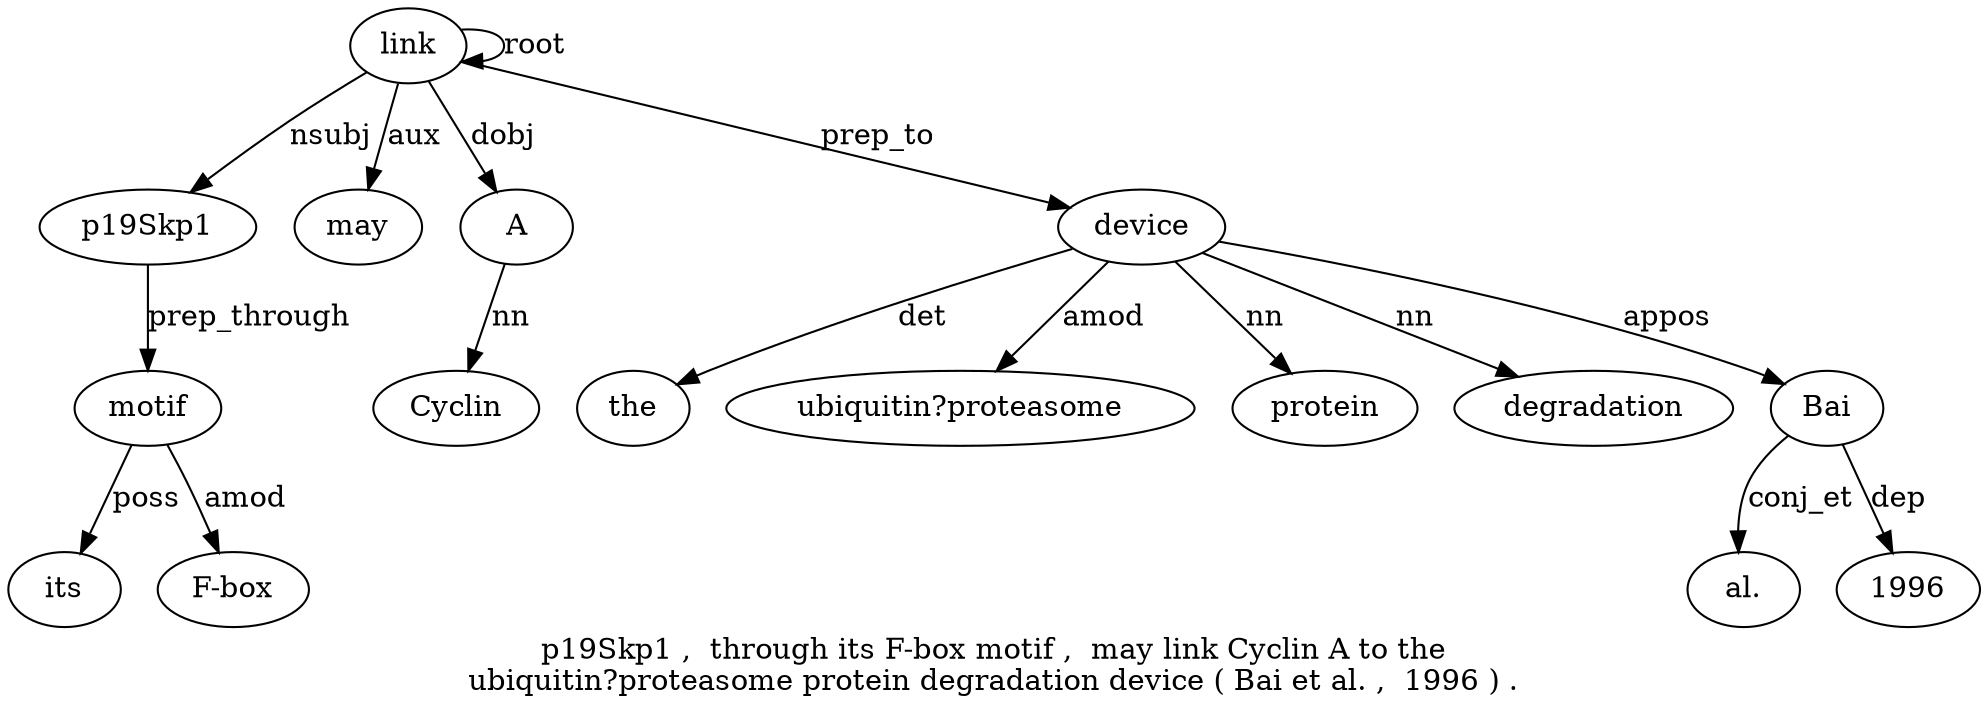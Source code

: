 digraph "p19Skp1 ,  through its F-box motif ,  may link Cyclin A to the ubiquitin?proteasome protein degradation device ( Bai et al. ,  1996 ) ." {
label="p19Skp1 ,  through its F-box motif ,  may link Cyclin A to the
ubiquitin?proteasome protein degradation device ( Bai et al. ,  1996 ) .";
link9 [style=filled, fillcolor=white, label=link];
p19Skp1 [style=filled, fillcolor=white, label=p19Skp1];
link9 -> p19Skp1  [label=nsubj];
motif6 [style=filled, fillcolor=white, label=motif];
its4 [style=filled, fillcolor=white, label=its];
motif6 -> its4  [label=poss];
"F-box5" [style=filled, fillcolor=white, label="F-box"];
motif6 -> "F-box5"  [label=amod];
p19Skp1 -> motif6  [label=prep_through];
may8 [style=filled, fillcolor=white, label=may];
link9 -> may8  [label=aux];
link9 -> link9  [label=root];
A11 [style=filled, fillcolor=white, label=A];
Cyclin10 [style=filled, fillcolor=white, label=Cyclin];
A11 -> Cyclin10  [label=nn];
link9 -> A11  [label=dobj];
device17 [style=filled, fillcolor=white, label=device];
the13 [style=filled, fillcolor=white, label=the];
device17 -> the13  [label=det];
"ubiquitin?proteasome14" [style=filled, fillcolor=white, label="ubiquitin?proteasome"];
device17 -> "ubiquitin?proteasome14"  [label=amod];
protein15 [style=filled, fillcolor=white, label=protein];
device17 -> protein15  [label=nn];
degradation16 [style=filled, fillcolor=white, label=degradation];
device17 -> degradation16  [label=nn];
link9 -> device17  [label=prep_to];
Bai19 [style=filled, fillcolor=white, label=Bai];
device17 -> Bai19  [label=appos];
"al.21" [style=filled, fillcolor=white, label="al."];
Bai19 -> "al.21"  [label=conj_et];
199623 [style=filled, fillcolor=white, label=1996];
Bai19 -> 199623  [label=dep];
}
